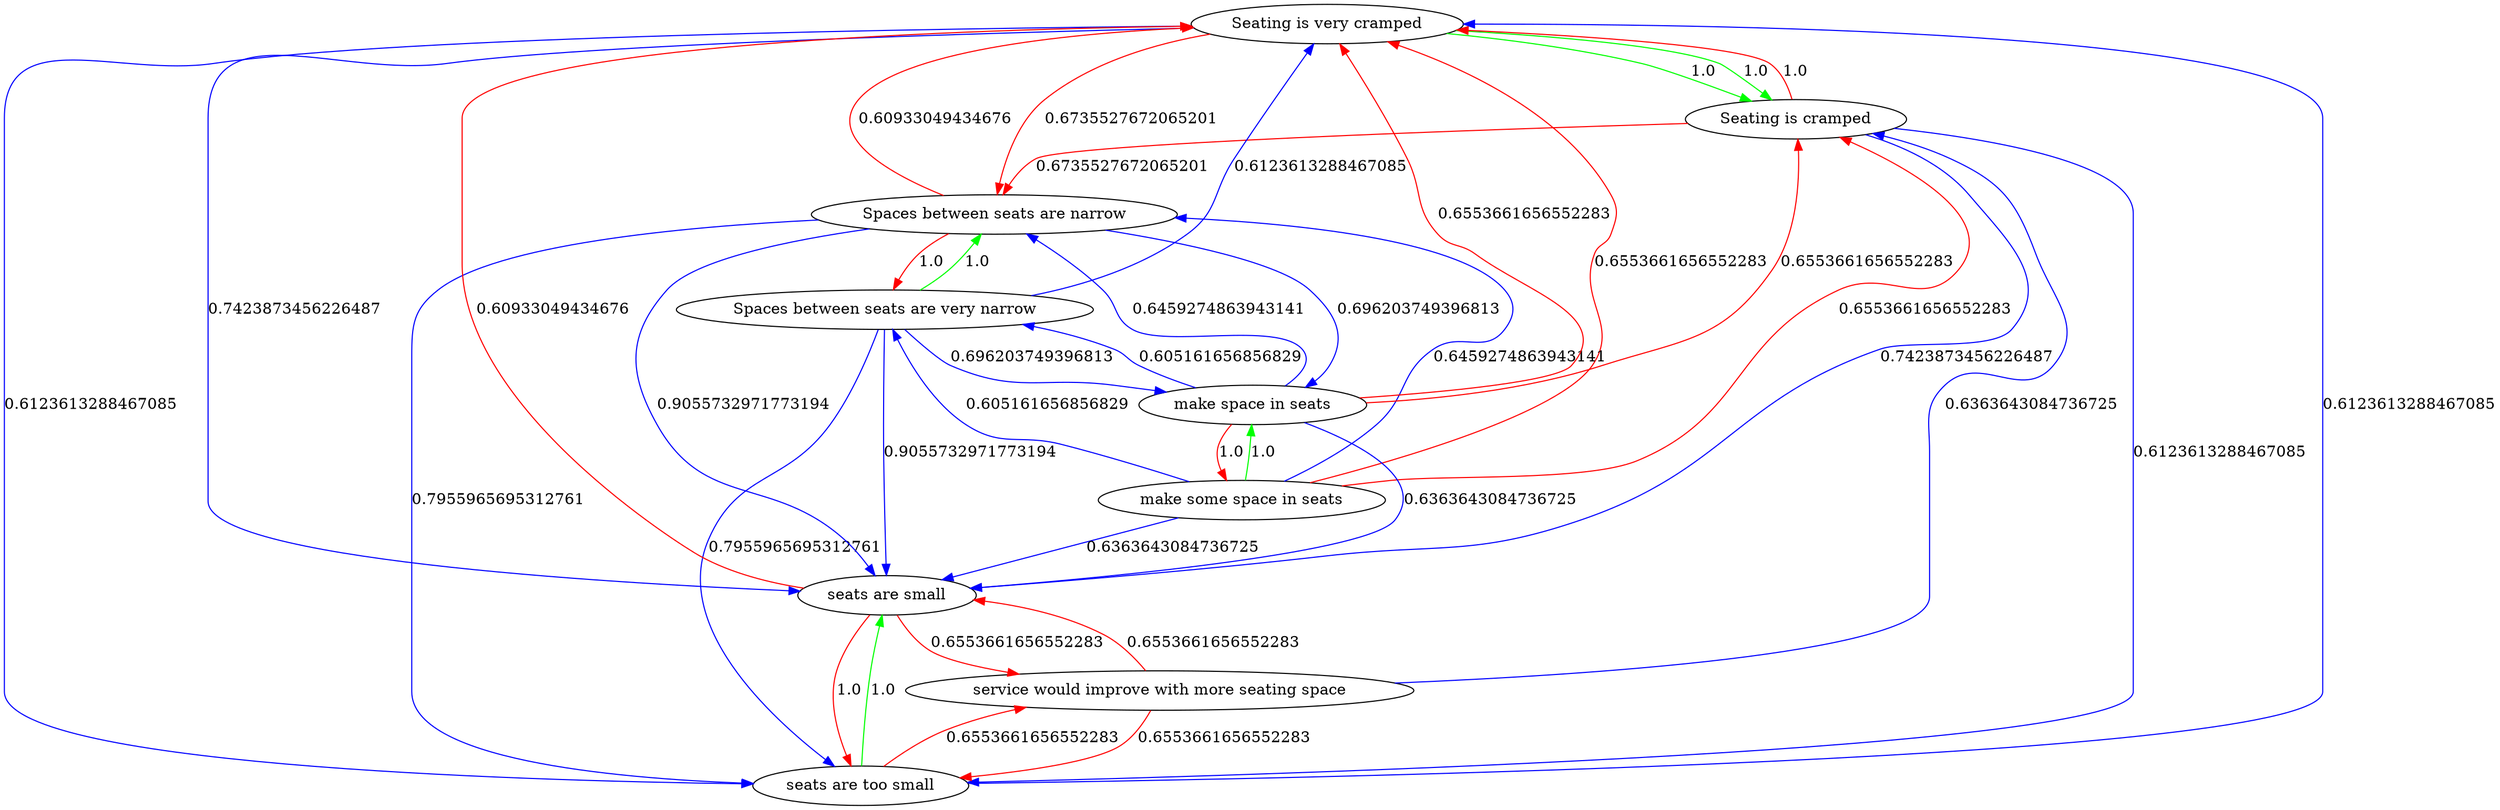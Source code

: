 digraph rawGraph {
"Seating is very cramped";"Seating is cramped";"Spaces between seats are very narrow";"Spaces between seats are narrow";"make some space in seats";"make space in seats";"seats are too small";"seats are small";"service would improve with more seating space";"Seating is very cramped" -> "Seating is cramped" [label=1.0] [color=green]
"Seating is very cramped" -> "Seating is cramped" [label=1.0] [color=green]
"Seating is cramped" -> "Seating is very cramped" [label=1.0] [color=red]
"Spaces between seats are very narrow" -> "Spaces between seats are narrow" [label=1.0] [color=green]
"Spaces between seats are narrow" -> "Spaces between seats are very narrow" [label=1.0] [color=red]
"Seating is very cramped" -> "Spaces between seats are narrow" [label=0.6735527672065201] [color=red]
"Seating is cramped" -> "Spaces between seats are narrow" [label=0.6735527672065201] [color=red]
"Spaces between seats are very narrow" -> "Seating is very cramped" [label=0.6123613288467085] [color=blue]
"Spaces between seats are narrow" -> "Seating is very cramped" [label=0.60933049434676] [color=red]
"make some space in seats" -> "make space in seats" [label=1.0] [color=green]
"make space in seats" -> "make some space in seats" [label=1.0] [color=red]
"Spaces between seats are very narrow" -> "make space in seats" [label=0.696203749396813] [color=blue]
"Spaces between seats are narrow" -> "make space in seats" [label=0.696203749396813] [color=blue]
"make some space in seats" -> "Seating is very cramped" [label=0.6553661656552283] [color=red]
"make some space in seats" -> "Seating is cramped" [label=0.6553661656552283] [color=red]
"make some space in seats" -> "Spaces between seats are very narrow" [label=0.605161656856829] [color=blue]
"make some space in seats" -> "Spaces between seats are narrow" [label=0.6459274863943141] [color=blue]
"make space in seats" -> "Seating is very cramped" [label=0.6553661656552283] [color=red]
"make space in seats" -> "Seating is cramped" [label=0.6553661656552283] [color=red]
"make space in seats" -> "Spaces between seats are very narrow" [label=0.605161656856829] [color=blue]
"make space in seats" -> "Spaces between seats are narrow" [label=0.6459274863943141] [color=blue]
"seats are too small" -> "seats are small" [label=1.0] [color=green]
"seats are small" -> "seats are too small" [label=1.0] [color=red]
"Seating is very cramped" -> "seats are too small" [label=0.6123613288467085] [color=blue]
"Seating is very cramped" -> "seats are small" [label=0.7423873456226487] [color=blue]
"Seating is cramped" -> "seats are too small" [label=0.6123613288467085] [color=blue]
"Seating is cramped" -> "seats are small" [label=0.7423873456226487] [color=blue]
"Spaces between seats are very narrow" -> "seats are too small" [label=0.7955965695312761] [color=blue]
"Spaces between seats are very narrow" -> "seats are small" [label=0.9055732971773194] [color=blue]
"Spaces between seats are narrow" -> "seats are too small" [label=0.7955965695312761] [color=blue]
"Spaces between seats are narrow" -> "seats are small" [label=0.9055732971773194] [color=blue]
"make some space in seats" -> "seats are small" [label=0.6363643084736725] [color=blue]
"make space in seats" -> "seats are small" [label=0.6363643084736725] [color=blue]
"seats are too small" -> "Seating is very cramped" [label=0.6123613288467085] [color=blue]
"seats are small" -> "Seating is very cramped" [label=0.60933049434676] [color=red]
"seats are too small" -> "service would improve with more seating space" [label=0.6553661656552283] [color=red]
"seats are small" -> "service would improve with more seating space" [label=0.6553661656552283] [color=red]
"service would improve with more seating space" -> "Seating is cramped" [label=0.6363643084736725] [color=blue]
"service would improve with more seating space" -> "seats are too small" [label=0.6553661656552283] [color=red]
"service would improve with more seating space" -> "seats are small" [label=0.6553661656552283] [color=red]
}